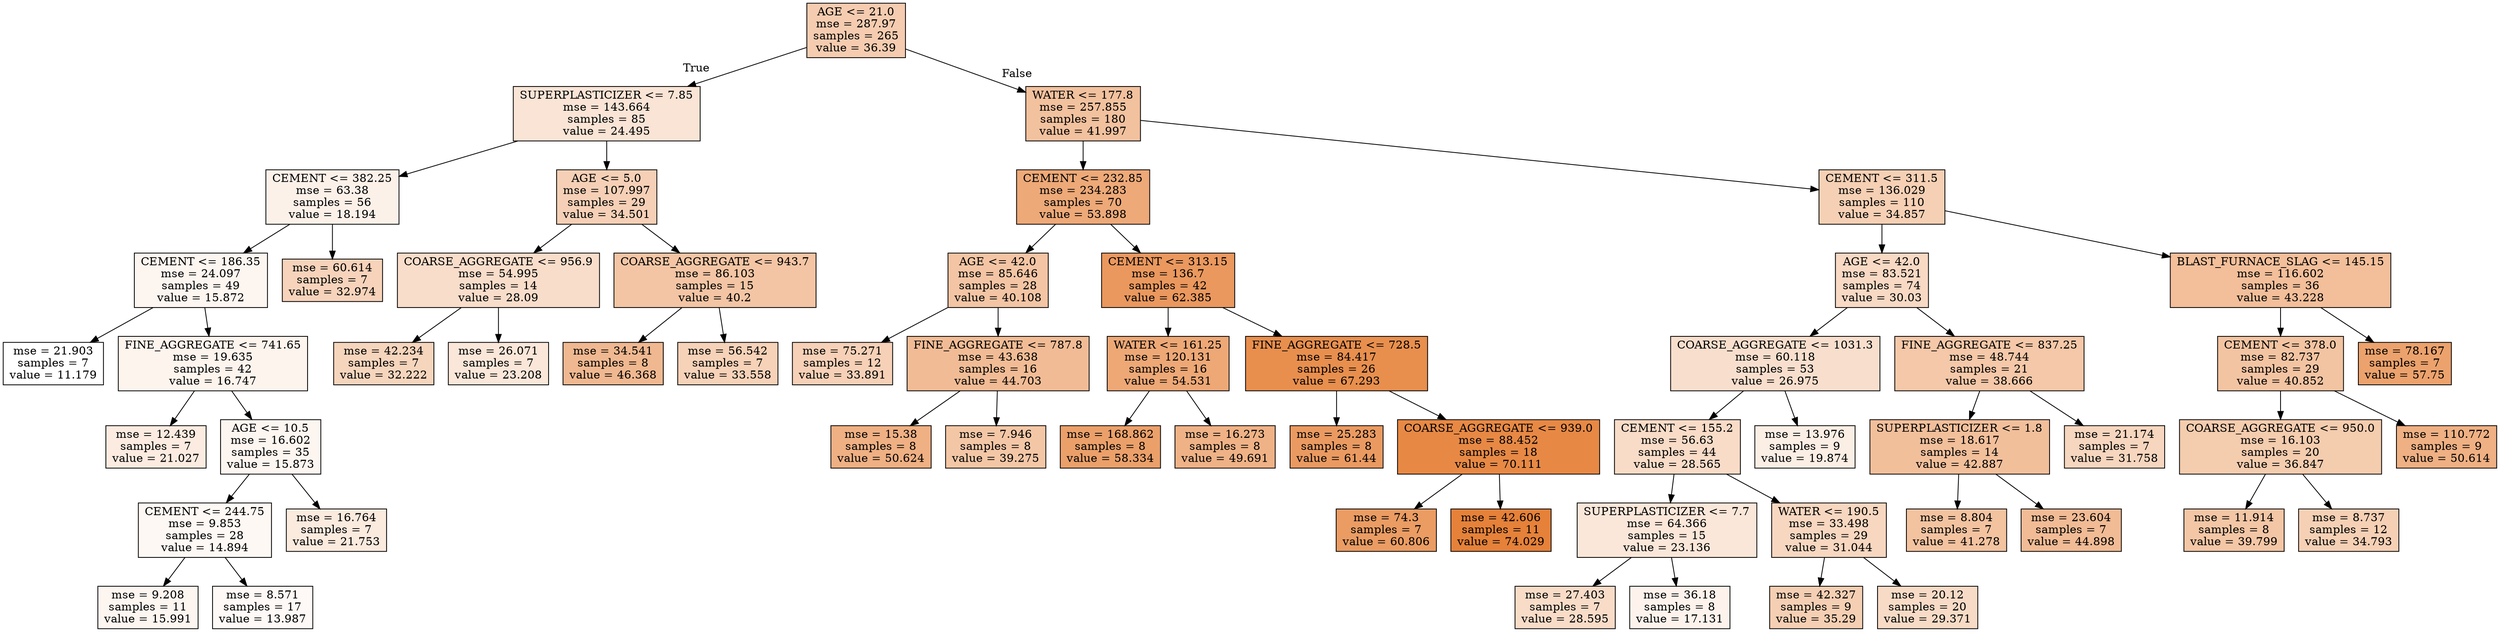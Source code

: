digraph Tree {
node [shape=box, style="filled", color="black"] ;
0 [label="AGE <= 21.0\nmse = 287.97\nsamples = 265\nvalue = 36.39", fillcolor="#f5ccb0"] ;
1 [label="SUPERPLASTICIZER <= 7.85\nmse = 143.664\nsamples = 85\nvalue = 24.495", fillcolor="#f9e4d5"] ;
0 -> 1 [labeldistance=2.5, labelangle=45, headlabel="True"] ;
2 [label="CEMENT <= 382.25\nmse = 63.38\nsamples = 56\nvalue = 18.194", fillcolor="#fcf1e9"] ;
1 -> 2 ;
3 [label="CEMENT <= 186.35\nmse = 24.097\nsamples = 49\nvalue = 15.872", fillcolor="#fdf6f0"] ;
2 -> 3 ;
4 [label="mse = 21.903\nsamples = 7\nvalue = 11.179", fillcolor="#ffffff"] ;
3 -> 4 ;
5 [label="FINE_AGGREGATE <= 741.65\nmse = 19.635\nsamples = 42\nvalue = 16.747", fillcolor="#fdf4ed"] ;
3 -> 5 ;
6 [label="mse = 12.439\nsamples = 7\nvalue = 21.027", fillcolor="#fbebe0"] ;
5 -> 6 ;
7 [label="AGE <= 10.5\nmse = 16.602\nsamples = 35\nvalue = 15.873", fillcolor="#fdf6f0"] ;
5 -> 7 ;
8 [label="CEMENT <= 244.75\nmse = 9.853\nsamples = 28\nvalue = 14.894", fillcolor="#fdf8f3"] ;
7 -> 8 ;
9 [label="mse = 9.208\nsamples = 11\nvalue = 15.991", fillcolor="#fdf5f0"] ;
8 -> 9 ;
10 [label="mse = 8.571\nsamples = 17\nvalue = 13.987", fillcolor="#fef9f6"] ;
8 -> 10 ;
11 [label="mse = 16.764\nsamples = 7\nvalue = 21.753", fillcolor="#fbeade"] ;
7 -> 11 ;
12 [label="mse = 60.614\nsamples = 7\nvalue = 32.974", fillcolor="#f6d3ba"] ;
2 -> 12 ;
13 [label="AGE <= 5.0\nmse = 107.997\nsamples = 29\nvalue = 34.501", fillcolor="#f5d0b6"] ;
1 -> 13 ;
14 [label="COARSE_AGGREGATE <= 956.9\nmse = 54.995\nsamples = 14\nvalue = 28.09", fillcolor="#f8ddca"] ;
13 -> 14 ;
15 [label="mse = 42.234\nsamples = 7\nvalue = 32.222", fillcolor="#f6d5bd"] ;
14 -> 15 ;
16 [label="mse = 26.071\nsamples = 7\nvalue = 23.208", fillcolor="#fae7d9"] ;
14 -> 16 ;
17 [label="COARSE_AGGREGATE <= 943.7\nmse = 86.103\nsamples = 15\nvalue = 40.2", fillcolor="#f3c5a4"] ;
13 -> 17 ;
18 [label="mse = 34.541\nsamples = 8\nvalue = 46.368", fillcolor="#f0b890"] ;
17 -> 18 ;
19 [label="mse = 56.542\nsamples = 7\nvalue = 33.558", fillcolor="#f6d2b8"] ;
17 -> 19 ;
20 [label="WATER <= 177.8\nmse = 257.855\nsamples = 180\nvalue = 41.997", fillcolor="#f2c19e"] ;
0 -> 20 [labeldistance=2.5, labelangle=-45, headlabel="False"] ;
21 [label="CEMENT <= 232.85\nmse = 234.283\nsamples = 70\nvalue = 53.898", fillcolor="#eda978"] ;
20 -> 21 ;
22 [label="AGE <= 42.0\nmse = 85.646\nsamples = 28\nvalue = 40.108", fillcolor="#f3c5a4"] ;
21 -> 22 ;
23 [label="mse = 75.271\nsamples = 12\nvalue = 33.891", fillcolor="#f6d1b7"] ;
22 -> 23 ;
24 [label="FINE_AGGREGATE <= 787.8\nmse = 43.638\nsamples = 16\nvalue = 44.703", fillcolor="#f1bc95"] ;
22 -> 24 ;
25 [label="mse = 15.38\nsamples = 8\nvalue = 50.624", fillcolor="#efb083"] ;
24 -> 25 ;
26 [label="mse = 7.946\nsamples = 8\nvalue = 39.275", fillcolor="#f3c7a6"] ;
24 -> 26 ;
27 [label="CEMENT <= 313.15\nmse = 136.7\nsamples = 42\nvalue = 62.385", fillcolor="#ea985e"] ;
21 -> 27 ;
28 [label="WATER <= 161.25\nmse = 120.131\nsamples = 16\nvalue = 54.531", fillcolor="#eda876"] ;
27 -> 28 ;
29 [label="mse = 168.862\nsamples = 8\nvalue = 58.334", fillcolor="#eba06a"] ;
28 -> 29 ;
30 [label="mse = 16.273\nsamples = 8\nvalue = 49.691", fillcolor="#efb286"] ;
28 -> 30 ;
31 [label="FINE_AGGREGATE <= 728.5\nmse = 84.417\nsamples = 26\nvalue = 67.293", fillcolor="#e88f4e"] ;
27 -> 31 ;
32 [label="mse = 25.283\nsamples = 8\nvalue = 61.44", fillcolor="#ea9a61"] ;
31 -> 32 ;
33 [label="COARSE_AGGREGATE <= 939.0\nmse = 88.452\nsamples = 18\nvalue = 70.111", fillcolor="#e78945"] ;
31 -> 33 ;
34 [label="mse = 74.3\nsamples = 7\nvalue = 60.806", fillcolor="#ea9c63"] ;
33 -> 34 ;
35 [label="mse = 42.606\nsamples = 11\nvalue = 74.029", fillcolor="#e58139"] ;
33 -> 35 ;
36 [label="CEMENT <= 311.5\nmse = 136.029\nsamples = 110\nvalue = 34.857", fillcolor="#f5d0b4"] ;
20 -> 36 ;
37 [label="AGE <= 42.0\nmse = 83.521\nsamples = 74\nvalue = 30.03", fillcolor="#f7d9c4"] ;
36 -> 37 ;
38 [label="COARSE_AGGREGATE <= 1031.3\nmse = 60.118\nsamples = 53\nvalue = 26.975", fillcolor="#f8dfcd"] ;
37 -> 38 ;
39 [label="CEMENT <= 155.2\nmse = 56.63\nsamples = 44\nvalue = 28.565", fillcolor="#f8dcc8"] ;
38 -> 39 ;
40 [label="SUPERPLASTICIZER <= 7.7\nmse = 64.366\nsamples = 15\nvalue = 23.136", fillcolor="#fae7d9"] ;
39 -> 40 ;
41 [label="mse = 27.403\nsamples = 7\nvalue = 28.595", fillcolor="#f8dcc8"] ;
40 -> 41 ;
42 [label="mse = 36.18\nsamples = 8\nvalue = 17.131", fillcolor="#fdf3ec"] ;
40 -> 42 ;
43 [label="WATER <= 190.5\nmse = 33.498\nsamples = 29\nvalue = 31.044", fillcolor="#f7d7c0"] ;
39 -> 43 ;
44 [label="mse = 42.327\nsamples = 9\nvalue = 35.29", fillcolor="#f5cfb3"] ;
43 -> 44 ;
45 [label="mse = 20.12\nsamples = 20\nvalue = 29.371", fillcolor="#f7dbc6"] ;
43 -> 45 ;
46 [label="mse = 13.976\nsamples = 9\nvalue = 19.874", fillcolor="#fbeee4"] ;
38 -> 46 ;
47 [label="FINE_AGGREGATE <= 837.25\nmse = 48.744\nsamples = 21\nvalue = 38.666", fillcolor="#f4c8a8"] ;
37 -> 47 ;
48 [label="SUPERPLASTICIZER <= 1.8\nmse = 18.617\nsamples = 14\nvalue = 42.887", fillcolor="#f2bf9b"] ;
47 -> 48 ;
49 [label="mse = 8.804\nsamples = 7\nvalue = 41.278", fillcolor="#f3c3a0"] ;
48 -> 49 ;
50 [label="mse = 23.604\nsamples = 7\nvalue = 44.898", fillcolor="#f1bb95"] ;
48 -> 50 ;
51 [label="mse = 21.174\nsamples = 7\nvalue = 31.758", fillcolor="#f6d6be"] ;
47 -> 51 ;
52 [label="BLAST_FURNACE_SLAG <= 145.15\nmse = 116.602\nsamples = 36\nvalue = 43.228", fillcolor="#f2bf9a"] ;
36 -> 52 ;
53 [label="CEMENT <= 378.0\nmse = 82.737\nsamples = 29\nvalue = 40.852", fillcolor="#f3c4a2"] ;
52 -> 53 ;
54 [label="COARSE_AGGREGATE <= 950.0\nmse = 16.103\nsamples = 20\nvalue = 36.847", fillcolor="#f4ccae"] ;
53 -> 54 ;
55 [label="mse = 11.914\nsamples = 8\nvalue = 39.799", fillcolor="#f3c6a5"] ;
54 -> 55 ;
56 [label="mse = 8.737\nsamples = 12\nvalue = 34.793", fillcolor="#f5d0b5"] ;
54 -> 56 ;
57 [label="mse = 110.772\nsamples = 9\nvalue = 50.614", fillcolor="#efb083"] ;
53 -> 57 ;
58 [label="mse = 78.167\nsamples = 7\nvalue = 57.75", fillcolor="#eca26c"] ;
52 -> 58 ;
}